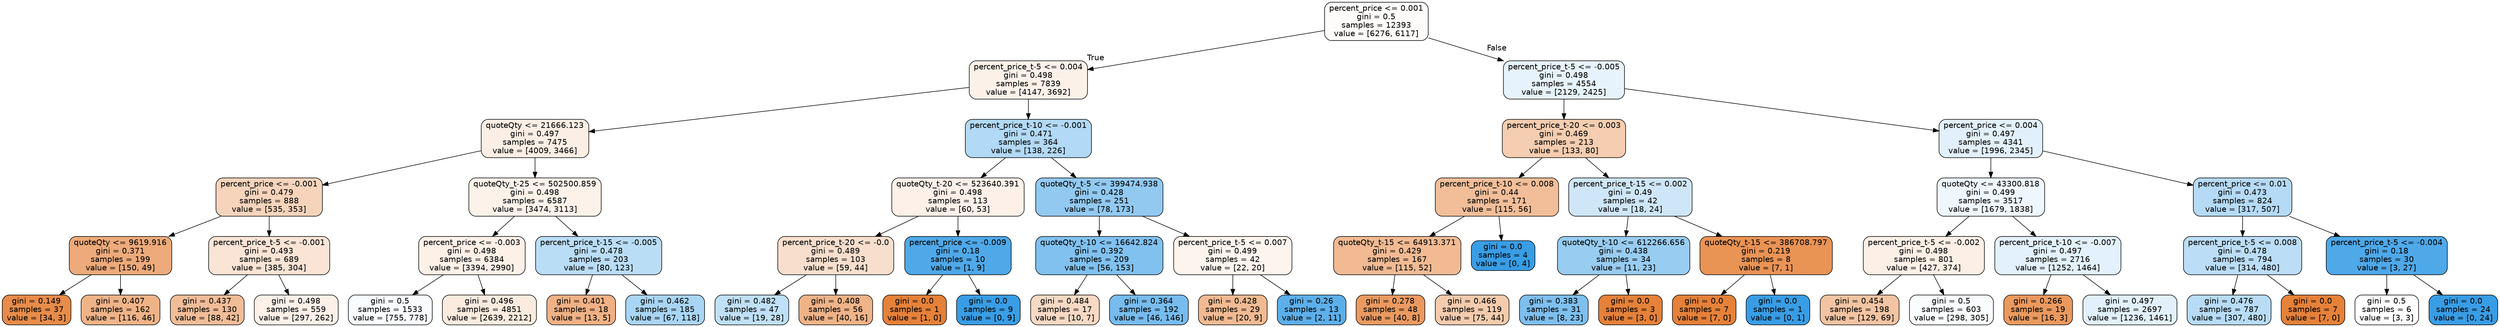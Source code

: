 digraph Tree {
node [shape=box, style="filled, rounded", color="black", fontname=helvetica] ;
edge [fontname=helvetica] ;
0 [label="percent_price <= 0.001\ngini = 0.5\nsamples = 12393\nvalue = [6276, 6117]", fillcolor="#fefcfa"] ;
1 [label="percent_price_t-5 <= 0.004\ngini = 0.498\nsamples = 7839\nvalue = [4147, 3692]", fillcolor="#fcf1e9"] ;
0 -> 1 [labeldistance=2.5, labelangle=45, headlabel="True"] ;
2 [label="quoteQty <= 21666.123\ngini = 0.497\nsamples = 7475\nvalue = [4009, 3466]", fillcolor="#fbeee4"] ;
1 -> 2 ;
3 [label="percent_price <= -0.001\ngini = 0.479\nsamples = 888\nvalue = [535, 353]", fillcolor="#f6d4bc"] ;
2 -> 3 ;
4 [label="quoteQty <= 9619.916\ngini = 0.371\nsamples = 199\nvalue = [150, 49]", fillcolor="#edaa7a"] ;
3 -> 4 ;
5 [label="gini = 0.149\nsamples = 37\nvalue = [34, 3]", fillcolor="#e78c4a"] ;
4 -> 5 ;
6 [label="gini = 0.407\nsamples = 162\nvalue = [116, 46]", fillcolor="#efb388"] ;
4 -> 6 ;
7 [label="percent_price_t-5 <= -0.001\ngini = 0.493\nsamples = 689\nvalue = [385, 304]", fillcolor="#fae4d5"] ;
3 -> 7 ;
8 [label="gini = 0.437\nsamples = 130\nvalue = [88, 42]", fillcolor="#f1bd98"] ;
7 -> 8 ;
9 [label="gini = 0.498\nsamples = 559\nvalue = [297, 262]", fillcolor="#fcf0e8"] ;
7 -> 9 ;
10 [label="quoteQty_t-25 <= 502500.859\ngini = 0.498\nsamples = 6587\nvalue = [3474, 3113]", fillcolor="#fcf2ea"] ;
2 -> 10 ;
11 [label="percent_price <= -0.003\ngini = 0.498\nsamples = 6384\nvalue = [3394, 2990]", fillcolor="#fcf0e7"] ;
10 -> 11 ;
12 [label="gini = 0.5\nsamples = 1533\nvalue = [755, 778]", fillcolor="#f9fcfe"] ;
11 -> 12 ;
13 [label="gini = 0.496\nsamples = 4851\nvalue = [2639, 2212]", fillcolor="#fbebdf"] ;
11 -> 13 ;
14 [label="percent_price_t-15 <= -0.005\ngini = 0.478\nsamples = 203\nvalue = [80, 123]", fillcolor="#baddf6"] ;
10 -> 14 ;
15 [label="gini = 0.401\nsamples = 18\nvalue = [13, 5]", fillcolor="#efb185"] ;
14 -> 15 ;
16 [label="gini = 0.462\nsamples = 185\nvalue = [67, 118]", fillcolor="#a9d5f4"] ;
14 -> 16 ;
17 [label="percent_price_t-10 <= -0.001\ngini = 0.471\nsamples = 364\nvalue = [138, 226]", fillcolor="#b2d9f5"] ;
1 -> 17 ;
18 [label="quoteQty_t-20 <= 523640.391\ngini = 0.498\nsamples = 113\nvalue = [60, 53]", fillcolor="#fcf0e8"] ;
17 -> 18 ;
19 [label="percent_price_t-20 <= -0.0\ngini = 0.489\nsamples = 103\nvalue = [59, 44]", fillcolor="#f8dfcd"] ;
18 -> 19 ;
20 [label="gini = 0.482\nsamples = 47\nvalue = [19, 28]", fillcolor="#bfe0f7"] ;
19 -> 20 ;
21 [label="gini = 0.408\nsamples = 56\nvalue = [40, 16]", fillcolor="#efb388"] ;
19 -> 21 ;
22 [label="percent_price <= -0.009\ngini = 0.18\nsamples = 10\nvalue = [1, 9]", fillcolor="#4fa8e8"] ;
18 -> 22 ;
23 [label="gini = 0.0\nsamples = 1\nvalue = [1, 0]", fillcolor="#e58139"] ;
22 -> 23 ;
24 [label="gini = 0.0\nsamples = 9\nvalue = [0, 9]", fillcolor="#399de5"] ;
22 -> 24 ;
25 [label="quoteQty_t-5 <= 399474.938\ngini = 0.428\nsamples = 251\nvalue = [78, 173]", fillcolor="#92c9f1"] ;
17 -> 25 ;
26 [label="quoteQty_t-10 <= 16642.824\ngini = 0.392\nsamples = 209\nvalue = [56, 153]", fillcolor="#81c1ef"] ;
25 -> 26 ;
27 [label="gini = 0.484\nsamples = 17\nvalue = [10, 7]", fillcolor="#f7d9c4"] ;
26 -> 27 ;
28 [label="gini = 0.364\nsamples = 192\nvalue = [46, 146]", fillcolor="#77bced"] ;
26 -> 28 ;
29 [label="percent_price_t-5 <= 0.007\ngini = 0.499\nsamples = 42\nvalue = [22, 20]", fillcolor="#fdf4ed"] ;
25 -> 29 ;
30 [label="gini = 0.428\nsamples = 29\nvalue = [20, 9]", fillcolor="#f1ba92"] ;
29 -> 30 ;
31 [label="gini = 0.26\nsamples = 13\nvalue = [2, 11]", fillcolor="#5dafea"] ;
29 -> 31 ;
32 [label="percent_price_t-5 <= -0.005\ngini = 0.498\nsamples = 4554\nvalue = [2129, 2425]", fillcolor="#e7f3fc"] ;
0 -> 32 [labeldistance=2.5, labelangle=-45, headlabel="False"] ;
33 [label="percent_price_t-20 <= 0.003\ngini = 0.469\nsamples = 213\nvalue = [133, 80]", fillcolor="#f5cdb0"] ;
32 -> 33 ;
34 [label="percent_price_t-10 <= 0.008\ngini = 0.44\nsamples = 171\nvalue = [115, 56]", fillcolor="#f2be99"] ;
33 -> 34 ;
35 [label="quoteQty_t-15 <= 64913.371\ngini = 0.429\nsamples = 167\nvalue = [115, 52]", fillcolor="#f1ba93"] ;
34 -> 35 ;
36 [label="gini = 0.278\nsamples = 48\nvalue = [40, 8]", fillcolor="#ea9a61"] ;
35 -> 36 ;
37 [label="gini = 0.466\nsamples = 119\nvalue = [75, 44]", fillcolor="#f4cbad"] ;
35 -> 37 ;
38 [label="gini = 0.0\nsamples = 4\nvalue = [0, 4]", fillcolor="#399de5"] ;
34 -> 38 ;
39 [label="percent_price_t-15 <= 0.002\ngini = 0.49\nsamples = 42\nvalue = [18, 24]", fillcolor="#cee6f8"] ;
33 -> 39 ;
40 [label="quoteQty_t-10 <= 612266.656\ngini = 0.438\nsamples = 34\nvalue = [11, 23]", fillcolor="#98ccf1"] ;
39 -> 40 ;
41 [label="gini = 0.383\nsamples = 31\nvalue = [8, 23]", fillcolor="#7ebfee"] ;
40 -> 41 ;
42 [label="gini = 0.0\nsamples = 3\nvalue = [3, 0]", fillcolor="#e58139"] ;
40 -> 42 ;
43 [label="quoteQty_t-15 <= 386708.797\ngini = 0.219\nsamples = 8\nvalue = [7, 1]", fillcolor="#e99355"] ;
39 -> 43 ;
44 [label="gini = 0.0\nsamples = 7\nvalue = [7, 0]", fillcolor="#e58139"] ;
43 -> 44 ;
45 [label="gini = 0.0\nsamples = 1\nvalue = [0, 1]", fillcolor="#399de5"] ;
43 -> 45 ;
46 [label="percent_price <= 0.004\ngini = 0.497\nsamples = 4341\nvalue = [1996, 2345]", fillcolor="#e2f0fb"] ;
32 -> 46 ;
47 [label="quoteQty <= 43300.818\ngini = 0.499\nsamples = 3517\nvalue = [1679, 1838]", fillcolor="#eef7fd"] ;
46 -> 47 ;
48 [label="percent_price_t-5 <= -0.002\ngini = 0.498\nsamples = 801\nvalue = [427, 374]", fillcolor="#fcefe6"] ;
47 -> 48 ;
49 [label="gini = 0.454\nsamples = 198\nvalue = [129, 69]", fillcolor="#f3c4a3"] ;
48 -> 49 ;
50 [label="gini = 0.5\nsamples = 603\nvalue = [298, 305]", fillcolor="#fafdfe"] ;
48 -> 50 ;
51 [label="percent_price_t-10 <= -0.007\ngini = 0.497\nsamples = 2716\nvalue = [1252, 1464]", fillcolor="#e2f1fb"] ;
47 -> 51 ;
52 [label="gini = 0.266\nsamples = 19\nvalue = [16, 3]", fillcolor="#ea995e"] ;
51 -> 52 ;
53 [label="gini = 0.497\nsamples = 2697\nvalue = [1236, 1461]", fillcolor="#e1f0fb"] ;
51 -> 53 ;
54 [label="percent_price <= 0.01\ngini = 0.473\nsamples = 824\nvalue = [317, 507]", fillcolor="#b5daf5"] ;
46 -> 54 ;
55 [label="percent_price_t-5 <= 0.008\ngini = 0.478\nsamples = 794\nvalue = [314, 480]", fillcolor="#bbddf6"] ;
54 -> 55 ;
56 [label="gini = 0.476\nsamples = 787\nvalue = [307, 480]", fillcolor="#b8dcf6"] ;
55 -> 56 ;
57 [label="gini = 0.0\nsamples = 7\nvalue = [7, 0]", fillcolor="#e58139"] ;
55 -> 57 ;
58 [label="percent_price_t-5 <= -0.004\ngini = 0.18\nsamples = 30\nvalue = [3, 27]", fillcolor="#4fa8e8"] ;
54 -> 58 ;
59 [label="gini = 0.5\nsamples = 6\nvalue = [3, 3]", fillcolor="#ffffff"] ;
58 -> 59 ;
60 [label="gini = 0.0\nsamples = 24\nvalue = [0, 24]", fillcolor="#399de5"] ;
58 -> 60 ;
}